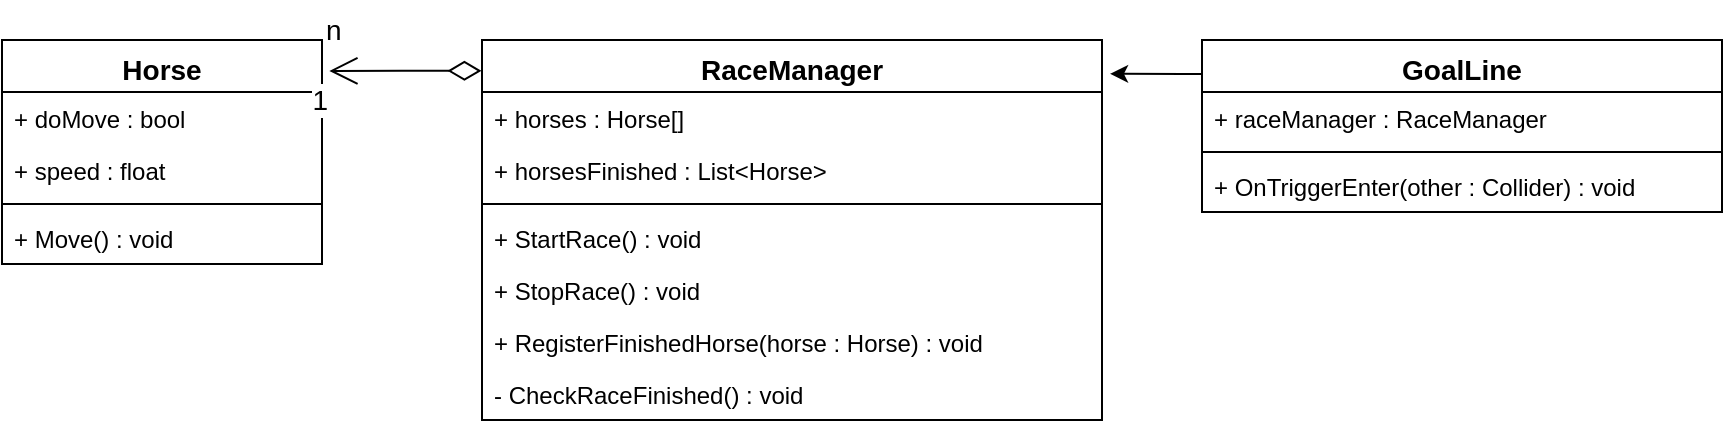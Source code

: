 <mxfile version="20.8.11" type="device"><diagram id="C5RBs43oDa-KdzZeNtuy" name="Page-1"><mxGraphModel dx="1050" dy="581" grid="1" gridSize="10" guides="1" tooltips="1" connect="1" arrows="1" fold="1" page="1" pageScale="1" pageWidth="827" pageHeight="1169" math="0" shadow="0"><root><mxCell id="WIyWlLk6GJQsqaUBKTNV-0"/><mxCell id="WIyWlLk6GJQsqaUBKTNV-1" parent="WIyWlLk6GJQsqaUBKTNV-0"/><mxCell id="mQsHqOegtx2k76PA2rTN-0" value="Horse" style="swimlane;fontStyle=1;align=center;verticalAlign=top;childLayout=stackLayout;horizontal=1;startSize=26;horizontalStack=0;resizeParent=1;resizeParentMax=0;resizeLast=0;collapsible=1;marginBottom=0;fontSize=14;" vertex="1" parent="WIyWlLk6GJQsqaUBKTNV-1"><mxGeometry x="40" y="40" width="160" height="112" as="geometry"/></mxCell><mxCell id="mQsHqOegtx2k76PA2rTN-4" value="+ doMove : bool" style="text;strokeColor=none;fillColor=none;align=left;verticalAlign=top;spacingLeft=4;spacingRight=4;overflow=hidden;rotatable=0;points=[[0,0.5],[1,0.5]];portConstraint=eastwest;" vertex="1" parent="mQsHqOegtx2k76PA2rTN-0"><mxGeometry y="26" width="160" height="26" as="geometry"/></mxCell><mxCell id="mQsHqOegtx2k76PA2rTN-1" value="+ speed : float" style="text;strokeColor=none;fillColor=none;align=left;verticalAlign=top;spacingLeft=4;spacingRight=4;overflow=hidden;rotatable=0;points=[[0,0.5],[1,0.5]];portConstraint=eastwest;" vertex="1" parent="mQsHqOegtx2k76PA2rTN-0"><mxGeometry y="52" width="160" height="26" as="geometry"/></mxCell><mxCell id="mQsHqOegtx2k76PA2rTN-2" value="" style="line;strokeWidth=1;fillColor=none;align=left;verticalAlign=middle;spacingTop=-1;spacingLeft=3;spacingRight=3;rotatable=0;labelPosition=right;points=[];portConstraint=eastwest;strokeColor=inherit;" vertex="1" parent="mQsHqOegtx2k76PA2rTN-0"><mxGeometry y="78" width="160" height="8" as="geometry"/></mxCell><mxCell id="mQsHqOegtx2k76PA2rTN-3" value="+ Move() : void" style="text;strokeColor=none;fillColor=none;align=left;verticalAlign=top;spacingLeft=4;spacingRight=4;overflow=hidden;rotatable=0;points=[[0,0.5],[1,0.5]];portConstraint=eastwest;" vertex="1" parent="mQsHqOegtx2k76PA2rTN-0"><mxGeometry y="86" width="160" height="26" as="geometry"/></mxCell><mxCell id="mQsHqOegtx2k76PA2rTN-5" value="RaceManager" style="swimlane;fontStyle=1;align=center;verticalAlign=top;childLayout=stackLayout;horizontal=1;startSize=26;horizontalStack=0;resizeParent=1;resizeParentMax=0;resizeLast=0;collapsible=1;marginBottom=0;fontSize=14;" vertex="1" parent="WIyWlLk6GJQsqaUBKTNV-1"><mxGeometry x="280" y="40" width="310" height="190" as="geometry"/></mxCell><mxCell id="mQsHqOegtx2k76PA2rTN-6" value="+ horses : Horse[]" style="text;strokeColor=none;fillColor=none;align=left;verticalAlign=top;spacingLeft=4;spacingRight=4;overflow=hidden;rotatable=0;points=[[0,0.5],[1,0.5]];portConstraint=eastwest;" vertex="1" parent="mQsHqOegtx2k76PA2rTN-5"><mxGeometry y="26" width="310" height="26" as="geometry"/></mxCell><mxCell id="mQsHqOegtx2k76PA2rTN-17" value="+ horsesFinished : List&lt;Horse&gt;" style="text;strokeColor=none;fillColor=none;align=left;verticalAlign=top;spacingLeft=4;spacingRight=4;overflow=hidden;rotatable=0;points=[[0,0.5],[1,0.5]];portConstraint=eastwest;" vertex="1" parent="mQsHqOegtx2k76PA2rTN-5"><mxGeometry y="52" width="310" height="26" as="geometry"/></mxCell><mxCell id="mQsHqOegtx2k76PA2rTN-8" value="" style="line;strokeWidth=1;fillColor=none;align=left;verticalAlign=middle;spacingTop=-1;spacingLeft=3;spacingRight=3;rotatable=0;labelPosition=right;points=[];portConstraint=eastwest;strokeColor=inherit;" vertex="1" parent="mQsHqOegtx2k76PA2rTN-5"><mxGeometry y="78" width="310" height="8" as="geometry"/></mxCell><mxCell id="mQsHqOegtx2k76PA2rTN-9" value="+ StartRace() : void" style="text;strokeColor=none;fillColor=none;align=left;verticalAlign=top;spacingLeft=4;spacingRight=4;overflow=hidden;rotatable=0;points=[[0,0.5],[1,0.5]];portConstraint=eastwest;" vertex="1" parent="mQsHqOegtx2k76PA2rTN-5"><mxGeometry y="86" width="310" height="26" as="geometry"/></mxCell><mxCell id="mQsHqOegtx2k76PA2rTN-10" value="+ StopRace() : void" style="text;strokeColor=none;fillColor=none;align=left;verticalAlign=top;spacingLeft=4;spacingRight=4;overflow=hidden;rotatable=0;points=[[0,0.5],[1,0.5]];portConstraint=eastwest;" vertex="1" parent="mQsHqOegtx2k76PA2rTN-5"><mxGeometry y="112" width="310" height="26" as="geometry"/></mxCell><mxCell id="mQsHqOegtx2k76PA2rTN-18" value="+ RegisterFinishedHorse(horse : Horse) : void" style="text;strokeColor=none;fillColor=none;align=left;verticalAlign=top;spacingLeft=4;spacingRight=4;overflow=hidden;rotatable=0;points=[[0,0.5],[1,0.5]];portConstraint=eastwest;" vertex="1" parent="mQsHqOegtx2k76PA2rTN-5"><mxGeometry y="138" width="310" height="26" as="geometry"/></mxCell><mxCell id="mQsHqOegtx2k76PA2rTN-20" value="- CheckRaceFinished() : void" style="text;strokeColor=none;fillColor=none;align=left;verticalAlign=top;spacingLeft=4;spacingRight=4;overflow=hidden;rotatable=0;points=[[0,0.5],[1,0.5]];portConstraint=eastwest;" vertex="1" parent="mQsHqOegtx2k76PA2rTN-5"><mxGeometry y="164" width="310" height="26" as="geometry"/></mxCell><mxCell id="mQsHqOegtx2k76PA2rTN-21" style="edgeStyle=orthogonalEdgeStyle;rounded=0;orthogonalLoop=1;jettySize=auto;html=1;entryX=1.013;entryY=0.089;entryDx=0;entryDy=0;entryPerimeter=0;fontSize=14;" edge="1" parent="WIyWlLk6GJQsqaUBKTNV-1" source="mQsHqOegtx2k76PA2rTN-11" target="mQsHqOegtx2k76PA2rTN-5"><mxGeometry relative="1" as="geometry"><Array as="points"><mxPoint x="630" y="57"/><mxPoint x="630" y="57"/></Array></mxGeometry></mxCell><mxCell id="mQsHqOegtx2k76PA2rTN-11" value="GoalLine" style="swimlane;fontStyle=1;align=center;verticalAlign=top;childLayout=stackLayout;horizontal=1;startSize=26;horizontalStack=0;resizeParent=1;resizeParentMax=0;resizeLast=0;collapsible=1;marginBottom=0;fontSize=14;" vertex="1" parent="WIyWlLk6GJQsqaUBKTNV-1"><mxGeometry x="640" y="40" width="260" height="86" as="geometry"/></mxCell><mxCell id="mQsHqOegtx2k76PA2rTN-19" value="+ raceManager : RaceManager" style="text;strokeColor=none;fillColor=none;align=left;verticalAlign=top;spacingLeft=4;spacingRight=4;overflow=hidden;rotatable=0;points=[[0,0.5],[1,0.5]];portConstraint=eastwest;" vertex="1" parent="mQsHqOegtx2k76PA2rTN-11"><mxGeometry y="26" width="260" height="26" as="geometry"/></mxCell><mxCell id="mQsHqOegtx2k76PA2rTN-14" value="" style="line;strokeWidth=1;fillColor=none;align=left;verticalAlign=middle;spacingTop=-1;spacingLeft=3;spacingRight=3;rotatable=0;labelPosition=right;points=[];portConstraint=eastwest;strokeColor=inherit;" vertex="1" parent="mQsHqOegtx2k76PA2rTN-11"><mxGeometry y="52" width="260" height="8" as="geometry"/></mxCell><mxCell id="mQsHqOegtx2k76PA2rTN-15" value="+ OnTriggerEnter(other : Collider) : void" style="text;strokeColor=none;fillColor=none;align=left;verticalAlign=top;spacingLeft=4;spacingRight=4;overflow=hidden;rotatable=0;points=[[0,0.5],[1,0.5]];portConstraint=eastwest;" vertex="1" parent="mQsHqOegtx2k76PA2rTN-11"><mxGeometry y="60" width="260" height="26" as="geometry"/></mxCell><mxCell id="mQsHqOegtx2k76PA2rTN-22" value="" style="endArrow=open;html=1;endSize=12;startArrow=diamondThin;startSize=14;startFill=0;edgeStyle=orthogonalEdgeStyle;rounded=0;fontSize=14;entryX=1.023;entryY=0.138;entryDx=0;entryDy=0;entryPerimeter=0;exitX=-0.001;exitY=0.081;exitDx=0;exitDy=0;exitPerimeter=0;" edge="1" parent="WIyWlLk6GJQsqaUBKTNV-1" source="mQsHqOegtx2k76PA2rTN-5" target="mQsHqOegtx2k76PA2rTN-0"><mxGeometry relative="1" as="geometry"><mxPoint x="410" y="260" as="sourcePoint"/><mxPoint x="570" y="260" as="targetPoint"/></mxGeometry></mxCell><mxCell id="mQsHqOegtx2k76PA2rTN-23" value="n" style="edgeLabel;resizable=0;html=1;align=left;verticalAlign=top;fontSize=14;" connectable="0" vertex="1" parent="mQsHqOegtx2k76PA2rTN-22"><mxGeometry x="-1" relative="1" as="geometry"><mxPoint x="-80" y="-35" as="offset"/></mxGeometry></mxCell><mxCell id="mQsHqOegtx2k76PA2rTN-24" value="1" style="edgeLabel;resizable=0;html=1;align=right;verticalAlign=top;fontSize=14;" connectable="0" vertex="1" parent="mQsHqOegtx2k76PA2rTN-22"><mxGeometry x="1" relative="1" as="geometry"/></mxCell></root></mxGraphModel></diagram></mxfile>